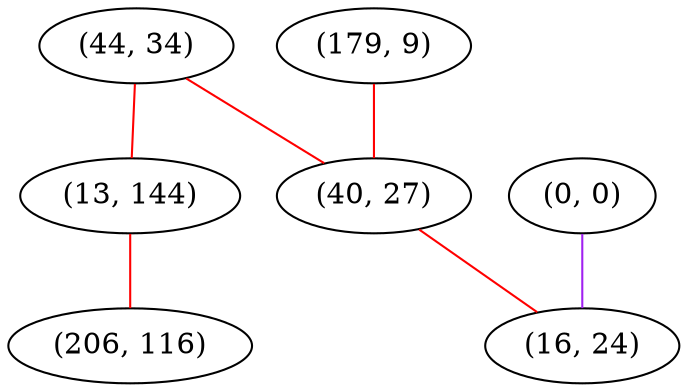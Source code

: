 graph "" {
"(44, 34)";
"(179, 9)";
"(13, 144)";
"(0, 0)";
"(206, 116)";
"(40, 27)";
"(16, 24)";
"(44, 34)" -- "(40, 27)"  [color=red, key=0, weight=1];
"(44, 34)" -- "(13, 144)"  [color=red, key=0, weight=1];
"(179, 9)" -- "(40, 27)"  [color=red, key=0, weight=1];
"(13, 144)" -- "(206, 116)"  [color=red, key=0, weight=1];
"(0, 0)" -- "(16, 24)"  [color=purple, key=0, weight=4];
"(40, 27)" -- "(16, 24)"  [color=red, key=0, weight=1];
}
